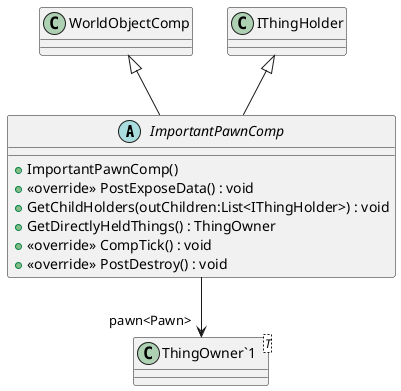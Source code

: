 @startuml
abstract class ImportantPawnComp {
    + ImportantPawnComp()
    + <<override>> PostExposeData() : void
    + GetChildHolders(outChildren:List<IThingHolder>) : void
    + GetDirectlyHeldThings() : ThingOwner
    + <<override>> CompTick() : void
    + <<override>> PostDestroy() : void
}
class "ThingOwner`1"<T> {
}
WorldObjectComp <|-- ImportantPawnComp
IThingHolder <|-- ImportantPawnComp
ImportantPawnComp --> "pawn<Pawn>" "ThingOwner`1"
@enduml
